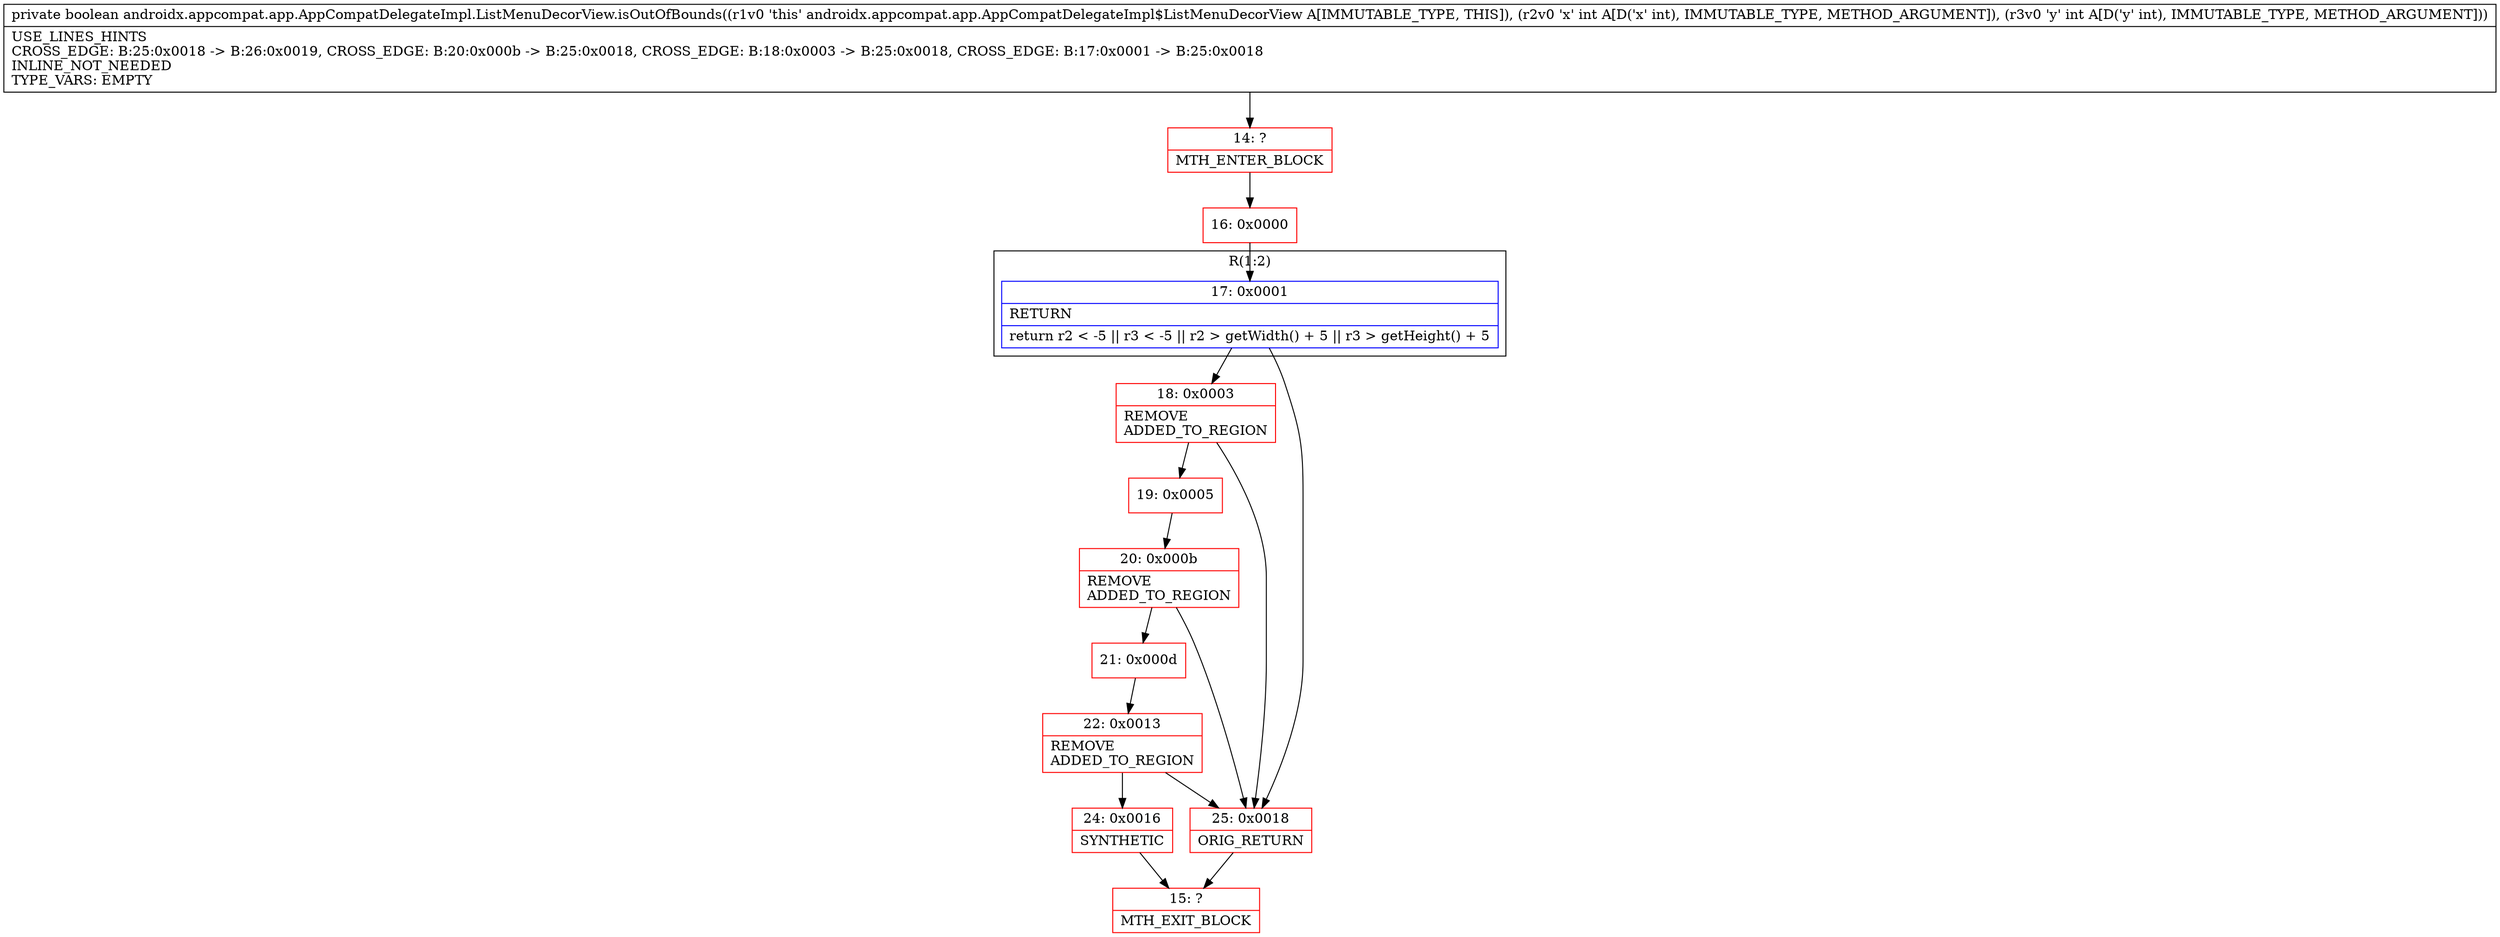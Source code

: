 digraph "CFG forandroidx.appcompat.app.AppCompatDelegateImpl.ListMenuDecorView.isOutOfBounds(II)Z" {
subgraph cluster_Region_258124775 {
label = "R(1:2)";
node [shape=record,color=blue];
Node_17 [shape=record,label="{17\:\ 0x0001|RETURN\l|return r2 \< \-5 \|\| r3 \< \-5 \|\| r2 \> getWidth() + 5 \|\| r3 \> getHeight() + 5\l}"];
}
Node_14 [shape=record,color=red,label="{14\:\ ?|MTH_ENTER_BLOCK\l}"];
Node_16 [shape=record,color=red,label="{16\:\ 0x0000}"];
Node_18 [shape=record,color=red,label="{18\:\ 0x0003|REMOVE\lADDED_TO_REGION\l}"];
Node_19 [shape=record,color=red,label="{19\:\ 0x0005}"];
Node_20 [shape=record,color=red,label="{20\:\ 0x000b|REMOVE\lADDED_TO_REGION\l}"];
Node_21 [shape=record,color=red,label="{21\:\ 0x000d}"];
Node_22 [shape=record,color=red,label="{22\:\ 0x0013|REMOVE\lADDED_TO_REGION\l}"];
Node_24 [shape=record,color=red,label="{24\:\ 0x0016|SYNTHETIC\l}"];
Node_15 [shape=record,color=red,label="{15\:\ ?|MTH_EXIT_BLOCK\l}"];
Node_25 [shape=record,color=red,label="{25\:\ 0x0018|ORIG_RETURN\l}"];
MethodNode[shape=record,label="{private boolean androidx.appcompat.app.AppCompatDelegateImpl.ListMenuDecorView.isOutOfBounds((r1v0 'this' androidx.appcompat.app.AppCompatDelegateImpl$ListMenuDecorView A[IMMUTABLE_TYPE, THIS]), (r2v0 'x' int A[D('x' int), IMMUTABLE_TYPE, METHOD_ARGUMENT]), (r3v0 'y' int A[D('y' int), IMMUTABLE_TYPE, METHOD_ARGUMENT]))  | USE_LINES_HINTS\lCROSS_EDGE: B:25:0x0018 \-\> B:26:0x0019, CROSS_EDGE: B:20:0x000b \-\> B:25:0x0018, CROSS_EDGE: B:18:0x0003 \-\> B:25:0x0018, CROSS_EDGE: B:17:0x0001 \-\> B:25:0x0018\lINLINE_NOT_NEEDED\lTYPE_VARS: EMPTY\l}"];
MethodNode -> Node_14;Node_17 -> Node_18;
Node_17 -> Node_25;
Node_14 -> Node_16;
Node_16 -> Node_17;
Node_18 -> Node_19;
Node_18 -> Node_25;
Node_19 -> Node_20;
Node_20 -> Node_21;
Node_20 -> Node_25;
Node_21 -> Node_22;
Node_22 -> Node_24;
Node_22 -> Node_25;
Node_24 -> Node_15;
Node_25 -> Node_15;
}

